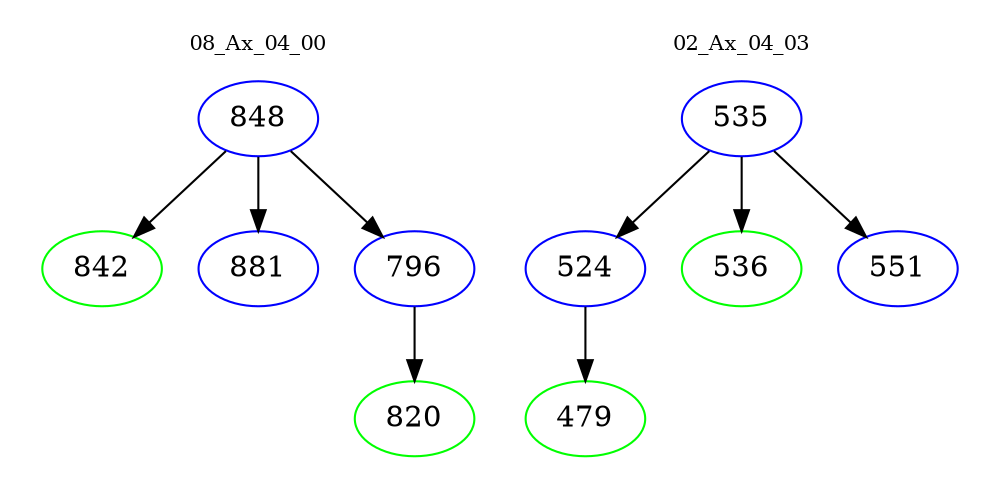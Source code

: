 digraph{
subgraph cluster_0 {
color = white
label = "08_Ax_04_00";
fontsize=10;
T0_848 [label="848", color="blue"]
T0_848 -> T0_842 [color="black"]
T0_842 [label="842", color="green"]
T0_848 -> T0_881 [color="black"]
T0_881 [label="881", color="blue"]
T0_848 -> T0_796 [color="black"]
T0_796 [label="796", color="blue"]
T0_796 -> T0_820 [color="black"]
T0_820 [label="820", color="green"]
}
subgraph cluster_1 {
color = white
label = "02_Ax_04_03";
fontsize=10;
T1_535 [label="535", color="blue"]
T1_535 -> T1_524 [color="black"]
T1_524 [label="524", color="blue"]
T1_524 -> T1_479 [color="black"]
T1_479 [label="479", color="green"]
T1_535 -> T1_536 [color="black"]
T1_536 [label="536", color="green"]
T1_535 -> T1_551 [color="black"]
T1_551 [label="551", color="blue"]
}
}
